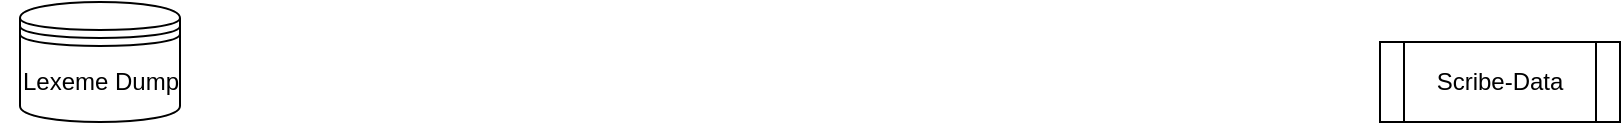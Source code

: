 <mxfile version="24.9.0">
  <diagram name="Page-1" id="E2fXl7Ch1rNL0eTTNMpg">
    <mxGraphModel dx="1382" dy="786" grid="1" gridSize="10" guides="1" tooltips="1" connect="1" arrows="1" fold="1" page="1" pageScale="1" pageWidth="850" pageHeight="1100" math="0" shadow="0">
      <root>
        <mxCell id="0" />
        <mxCell id="1" parent="0" />
        <mxCell id="IeOUgPAoGRNijfKwELKn-1" value="" style="shape=datastore;whiteSpace=wrap;html=1;" vertex="1" parent="1">
          <mxGeometry x="20" y="130" width="80" height="60" as="geometry" />
        </mxCell>
        <mxCell id="IeOUgPAoGRNijfKwELKn-2" value="Scribe-Data" style="shape=process;whiteSpace=wrap;html=1;backgroundOutline=1;" vertex="1" parent="1">
          <mxGeometry x="700" y="150" width="120" height="40" as="geometry" />
        </mxCell>
        <mxCell id="IeOUgPAoGRNijfKwELKn-3" value="Lexeme Dump" style="text;html=1;align=center;verticalAlign=middle;resizable=0;points=[];autosize=1;strokeColor=none;fillColor=none;" vertex="1" parent="1">
          <mxGeometry x="10" y="155" width="100" height="30" as="geometry" />
        </mxCell>
      </root>
    </mxGraphModel>
  </diagram>
</mxfile>
